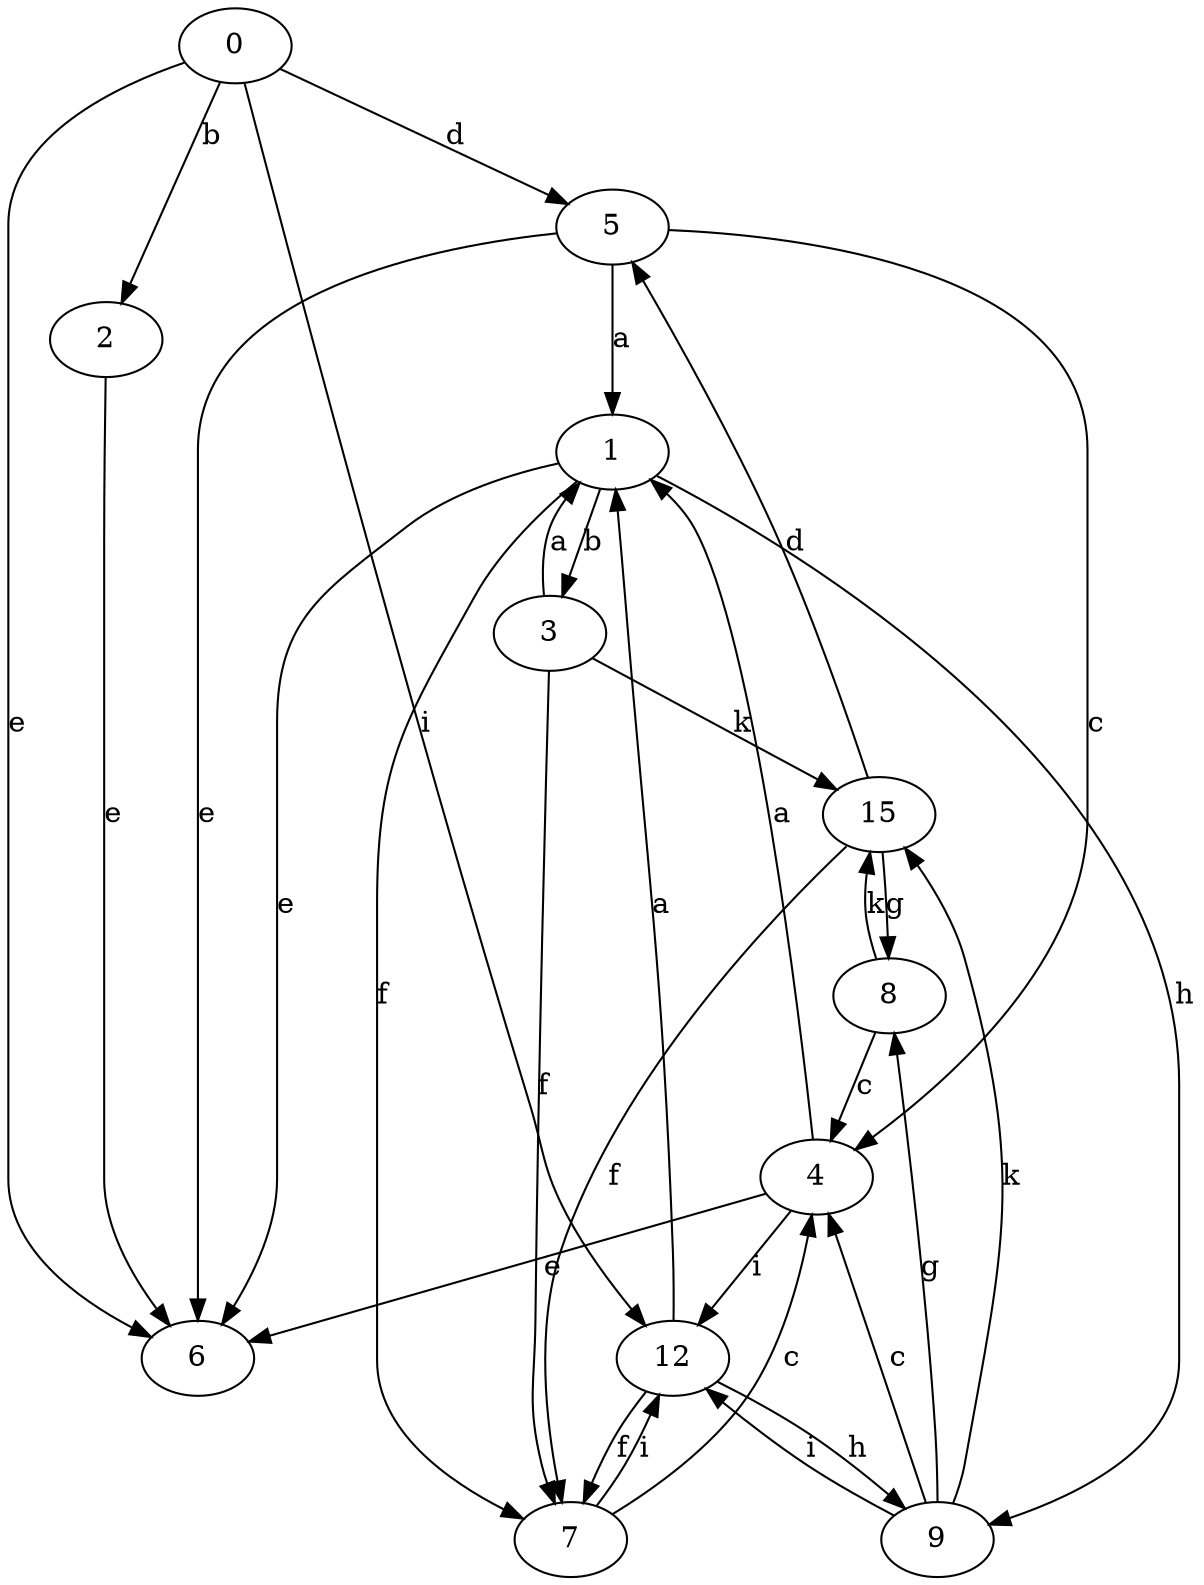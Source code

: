 strict digraph  {
0;
1;
2;
3;
4;
5;
6;
7;
8;
9;
12;
15;
0 -> 2  [label=b];
0 -> 5  [label=d];
0 -> 6  [label=e];
0 -> 12  [label=i];
1 -> 3  [label=b];
1 -> 6  [label=e];
1 -> 7  [label=f];
1 -> 9  [label=h];
2 -> 6  [label=e];
3 -> 1  [label=a];
3 -> 7  [label=f];
3 -> 15  [label=k];
4 -> 1  [label=a];
4 -> 6  [label=e];
4 -> 12  [label=i];
5 -> 1  [label=a];
5 -> 4  [label=c];
5 -> 6  [label=e];
7 -> 4  [label=c];
7 -> 12  [label=i];
8 -> 4  [label=c];
8 -> 15  [label=k];
9 -> 4  [label=c];
9 -> 8  [label=g];
9 -> 12  [label=i];
9 -> 15  [label=k];
12 -> 1  [label=a];
12 -> 7  [label=f];
12 -> 9  [label=h];
15 -> 5  [label=d];
15 -> 7  [label=f];
15 -> 8  [label=g];
}
